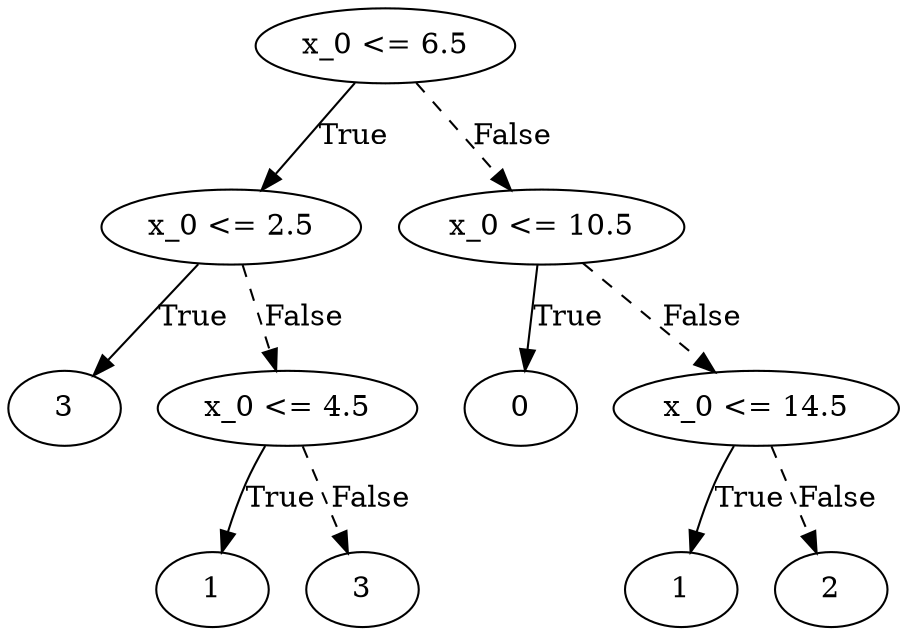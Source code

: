 digraph {
0 [label="x_0 <= 6.5"];
1 [label="x_0 <= 2.5"];
2 [label="3"];
1 -> 2 [label="True"];
3 [label="x_0 <= 4.5"];
4 [label="1"];
3 -> 4 [label="True"];
5 [label="3"];
3 -> 5 [style="dashed", label="False"];
1 -> 3 [style="dashed", label="False"];
0 -> 1 [label="True"];
6 [label="x_0 <= 10.5"];
7 [label="0"];
6 -> 7 [label="True"];
8 [label="x_0 <= 14.5"];
9 [label="1"];
8 -> 9 [label="True"];
10 [label="2"];
8 -> 10 [style="dashed", label="False"];
6 -> 8 [style="dashed", label="False"];
0 -> 6 [style="dashed", label="False"];

}